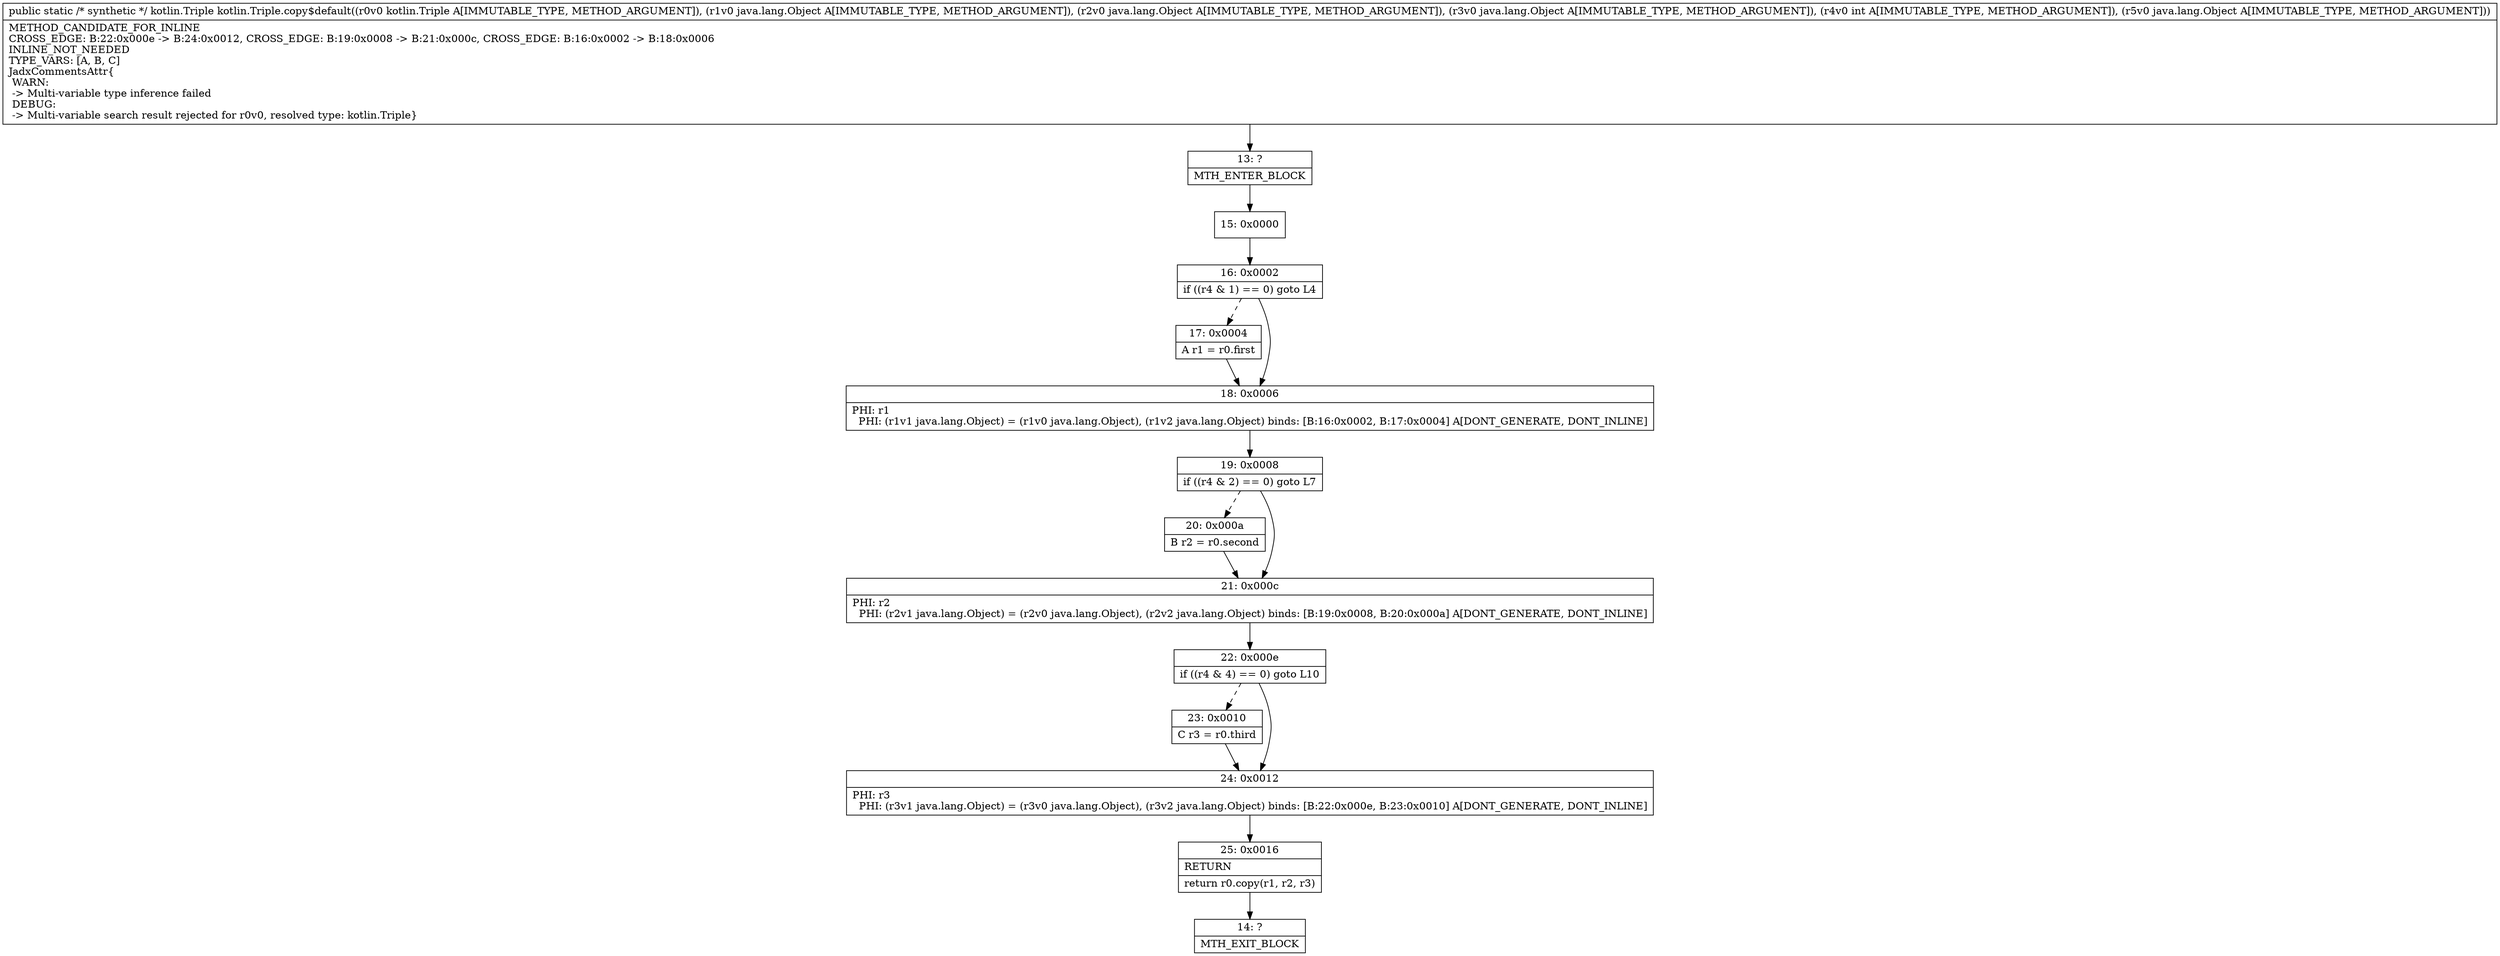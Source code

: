 digraph "CFG forkotlin.Triple.copy$default(Lkotlin\/Triple;Ljava\/lang\/Object;Ljava\/lang\/Object;Ljava\/lang\/Object;ILjava\/lang\/Object;)Lkotlin\/Triple;" {
Node_13 [shape=record,label="{13\:\ ?|MTH_ENTER_BLOCK\l}"];
Node_15 [shape=record,label="{15\:\ 0x0000}"];
Node_16 [shape=record,label="{16\:\ 0x0002|if ((r4 & 1) == 0) goto L4\l}"];
Node_17 [shape=record,label="{17\:\ 0x0004|A r1 = r0.first\l}"];
Node_18 [shape=record,label="{18\:\ 0x0006|PHI: r1 \l  PHI: (r1v1 java.lang.Object) = (r1v0 java.lang.Object), (r1v2 java.lang.Object) binds: [B:16:0x0002, B:17:0x0004] A[DONT_GENERATE, DONT_INLINE]\l}"];
Node_19 [shape=record,label="{19\:\ 0x0008|if ((r4 & 2) == 0) goto L7\l}"];
Node_20 [shape=record,label="{20\:\ 0x000a|B r2 = r0.second\l}"];
Node_21 [shape=record,label="{21\:\ 0x000c|PHI: r2 \l  PHI: (r2v1 java.lang.Object) = (r2v0 java.lang.Object), (r2v2 java.lang.Object) binds: [B:19:0x0008, B:20:0x000a] A[DONT_GENERATE, DONT_INLINE]\l}"];
Node_22 [shape=record,label="{22\:\ 0x000e|if ((r4 & 4) == 0) goto L10\l}"];
Node_23 [shape=record,label="{23\:\ 0x0010|C r3 = r0.third\l}"];
Node_24 [shape=record,label="{24\:\ 0x0012|PHI: r3 \l  PHI: (r3v1 java.lang.Object) = (r3v0 java.lang.Object), (r3v2 java.lang.Object) binds: [B:22:0x000e, B:23:0x0010] A[DONT_GENERATE, DONT_INLINE]\l}"];
Node_25 [shape=record,label="{25\:\ 0x0016|RETURN\l|return r0.copy(r1, r2, r3)\l}"];
Node_14 [shape=record,label="{14\:\ ?|MTH_EXIT_BLOCK\l}"];
MethodNode[shape=record,label="{public static \/* synthetic *\/ kotlin.Triple kotlin.Triple.copy$default((r0v0 kotlin.Triple A[IMMUTABLE_TYPE, METHOD_ARGUMENT]), (r1v0 java.lang.Object A[IMMUTABLE_TYPE, METHOD_ARGUMENT]), (r2v0 java.lang.Object A[IMMUTABLE_TYPE, METHOD_ARGUMENT]), (r3v0 java.lang.Object A[IMMUTABLE_TYPE, METHOD_ARGUMENT]), (r4v0 int A[IMMUTABLE_TYPE, METHOD_ARGUMENT]), (r5v0 java.lang.Object A[IMMUTABLE_TYPE, METHOD_ARGUMENT]))  | METHOD_CANDIDATE_FOR_INLINE\lCROSS_EDGE: B:22:0x000e \-\> B:24:0x0012, CROSS_EDGE: B:19:0x0008 \-\> B:21:0x000c, CROSS_EDGE: B:16:0x0002 \-\> B:18:0x0006\lINLINE_NOT_NEEDED\lTYPE_VARS: [A, B, C]\lJadxCommentsAttr\{\l WARN: \l \-\> Multi\-variable type inference failed\l DEBUG: \l \-\> Multi\-variable search result rejected for r0v0, resolved type: kotlin.Triple\}\l}"];
MethodNode -> Node_13;Node_13 -> Node_15;
Node_15 -> Node_16;
Node_16 -> Node_17[style=dashed];
Node_16 -> Node_18;
Node_17 -> Node_18;
Node_18 -> Node_19;
Node_19 -> Node_20[style=dashed];
Node_19 -> Node_21;
Node_20 -> Node_21;
Node_21 -> Node_22;
Node_22 -> Node_23[style=dashed];
Node_22 -> Node_24;
Node_23 -> Node_24;
Node_24 -> Node_25;
Node_25 -> Node_14;
}

